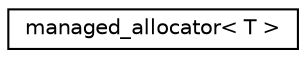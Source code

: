 digraph "Graphical Class Hierarchy"
{
  edge [fontname="Helvetica",fontsize="10",labelfontname="Helvetica",labelfontsize="10"];
  node [fontname="Helvetica",fontsize="10",shape=record];
  rankdir="LR";
  Node0 [label="managed_allocator\< T \>",height=0.2,width=0.4,color="black", fillcolor="white", style="filled",URL="$structmanaged__allocator.html"];
}
